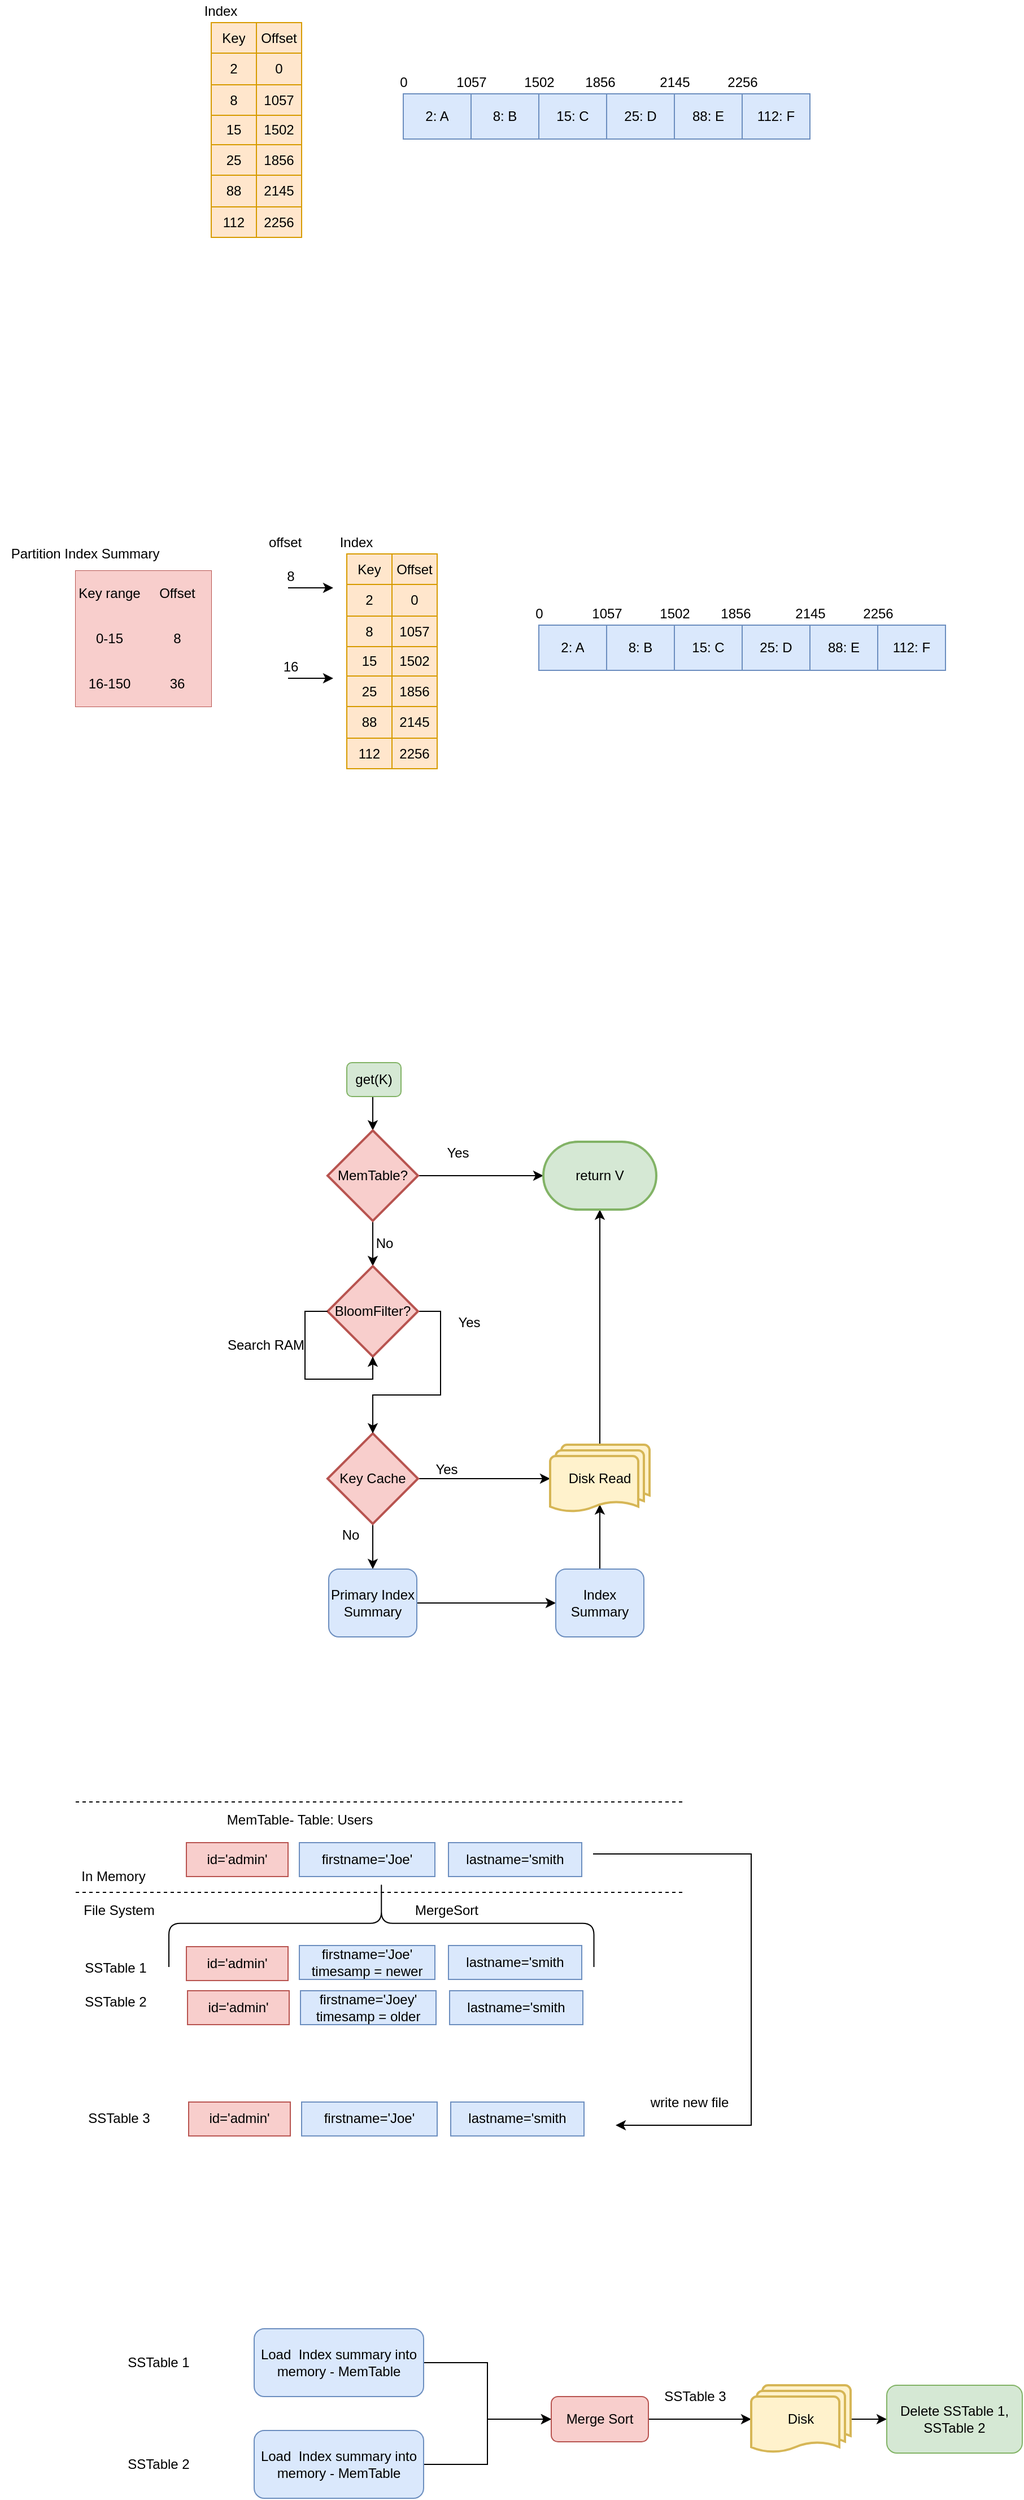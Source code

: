 <mxfile version="16.4.11" type="device"><diagram id="2xNg5t1v8GzosT2I8mJA" name="Page-1"><mxGraphModel dx="2182" dy="878" grid="1" gridSize="10" guides="1" tooltips="1" connect="1" arrows="1" fold="1" page="1" pageScale="1" pageWidth="827" pageHeight="1169" math="0" shadow="0"><root><mxCell id="0"/><mxCell id="1" parent="0"/><mxCell id="fK3H62uHcerB87NDtoqr-2" value="" style="shape=table;html=1;whiteSpace=wrap;startSize=0;container=1;collapsible=0;childLayout=tableLayout;fillColor=#ffe6cc;strokeColor=#d79b00;" vertex="1" parent="1"><mxGeometry x="42" y="40" width="80" height="190" as="geometry"/></mxCell><mxCell id="fK3H62uHcerB87NDtoqr-3" value="" style="shape=tableRow;horizontal=0;startSize=0;swimlaneHead=0;swimlaneBody=0;top=0;left=0;bottom=0;right=0;collapsible=0;dropTarget=0;fillColor=none;points=[[0,0.5],[1,0.5]];portConstraint=eastwest;" vertex="1" parent="fK3H62uHcerB87NDtoqr-2"><mxGeometry width="80" height="27" as="geometry"/></mxCell><mxCell id="fK3H62uHcerB87NDtoqr-4" value="Key" style="shape=partialRectangle;html=1;whiteSpace=wrap;connectable=0;fillColor=none;top=0;left=0;bottom=0;right=0;overflow=hidden;" vertex="1" parent="fK3H62uHcerB87NDtoqr-3"><mxGeometry width="40" height="27" as="geometry"><mxRectangle width="40" height="27" as="alternateBounds"/></mxGeometry></mxCell><mxCell id="fK3H62uHcerB87NDtoqr-5" value="Offset" style="shape=partialRectangle;html=1;whiteSpace=wrap;connectable=0;fillColor=none;top=0;left=0;bottom=0;right=0;overflow=hidden;" vertex="1" parent="fK3H62uHcerB87NDtoqr-3"><mxGeometry x="40" width="40" height="27" as="geometry"><mxRectangle width="40" height="27" as="alternateBounds"/></mxGeometry></mxCell><mxCell id="fK3H62uHcerB87NDtoqr-7" value="" style="shape=tableRow;horizontal=0;startSize=0;swimlaneHead=0;swimlaneBody=0;top=0;left=0;bottom=0;right=0;collapsible=0;dropTarget=0;fillColor=none;points=[[0,0.5],[1,0.5]];portConstraint=eastwest;" vertex="1" parent="fK3H62uHcerB87NDtoqr-2"><mxGeometry y="27" width="80" height="28" as="geometry"/></mxCell><mxCell id="fK3H62uHcerB87NDtoqr-8" value="2" style="shape=partialRectangle;html=1;whiteSpace=wrap;connectable=0;fillColor=none;top=0;left=0;bottom=0;right=0;overflow=hidden;" vertex="1" parent="fK3H62uHcerB87NDtoqr-7"><mxGeometry width="40" height="28" as="geometry"><mxRectangle width="40" height="28" as="alternateBounds"/></mxGeometry></mxCell><mxCell id="fK3H62uHcerB87NDtoqr-9" value="0" style="shape=partialRectangle;html=1;whiteSpace=wrap;connectable=0;fillColor=none;top=0;left=0;bottom=0;right=0;overflow=hidden;" vertex="1" parent="fK3H62uHcerB87NDtoqr-7"><mxGeometry x="40" width="40" height="28" as="geometry"><mxRectangle width="40" height="28" as="alternateBounds"/></mxGeometry></mxCell><mxCell id="fK3H62uHcerB87NDtoqr-11" value="" style="shape=tableRow;horizontal=0;startSize=0;swimlaneHead=0;swimlaneBody=0;top=0;left=0;bottom=0;right=0;collapsible=0;dropTarget=0;fillColor=none;points=[[0,0.5],[1,0.5]];portConstraint=eastwest;" vertex="1" parent="fK3H62uHcerB87NDtoqr-2"><mxGeometry y="55" width="80" height="27" as="geometry"/></mxCell><mxCell id="fK3H62uHcerB87NDtoqr-12" value="8" style="shape=partialRectangle;html=1;whiteSpace=wrap;connectable=0;fillColor=none;top=0;left=0;bottom=0;right=0;overflow=hidden;" vertex="1" parent="fK3H62uHcerB87NDtoqr-11"><mxGeometry width="40" height="27" as="geometry"><mxRectangle width="40" height="27" as="alternateBounds"/></mxGeometry></mxCell><mxCell id="fK3H62uHcerB87NDtoqr-13" value="1057" style="shape=partialRectangle;html=1;whiteSpace=wrap;connectable=0;fillColor=none;top=0;left=0;bottom=0;right=0;overflow=hidden;" vertex="1" parent="fK3H62uHcerB87NDtoqr-11"><mxGeometry x="40" width="40" height="27" as="geometry"><mxRectangle width="40" height="27" as="alternateBounds"/></mxGeometry></mxCell><mxCell id="fK3H62uHcerB87NDtoqr-15" style="shape=tableRow;horizontal=0;startSize=0;swimlaneHead=0;swimlaneBody=0;top=0;left=0;bottom=0;right=0;collapsible=0;dropTarget=0;fillColor=none;points=[[0,0.5],[1,0.5]];portConstraint=eastwest;" vertex="1" parent="fK3H62uHcerB87NDtoqr-2"><mxGeometry y="82" width="80" height="26" as="geometry"/></mxCell><mxCell id="fK3H62uHcerB87NDtoqr-16" value="15" style="shape=partialRectangle;html=1;whiteSpace=wrap;connectable=0;fillColor=none;top=0;left=0;bottom=0;right=0;overflow=hidden;" vertex="1" parent="fK3H62uHcerB87NDtoqr-15"><mxGeometry width="40" height="26" as="geometry"><mxRectangle width="40" height="26" as="alternateBounds"/></mxGeometry></mxCell><mxCell id="fK3H62uHcerB87NDtoqr-17" value="1502" style="shape=partialRectangle;html=1;whiteSpace=wrap;connectable=0;fillColor=none;top=0;left=0;bottom=0;right=0;overflow=hidden;" vertex="1" parent="fK3H62uHcerB87NDtoqr-15"><mxGeometry x="40" width="40" height="26" as="geometry"><mxRectangle width="40" height="26" as="alternateBounds"/></mxGeometry></mxCell><mxCell id="fK3H62uHcerB87NDtoqr-18" style="shape=tableRow;horizontal=0;startSize=0;swimlaneHead=0;swimlaneBody=0;top=0;left=0;bottom=0;right=0;collapsible=0;dropTarget=0;fillColor=none;points=[[0,0.5],[1,0.5]];portConstraint=eastwest;" vertex="1" parent="fK3H62uHcerB87NDtoqr-2"><mxGeometry y="108" width="80" height="27" as="geometry"/></mxCell><mxCell id="fK3H62uHcerB87NDtoqr-19" value="25" style="shape=partialRectangle;html=1;whiteSpace=wrap;connectable=0;fillColor=none;top=0;left=0;bottom=0;right=0;overflow=hidden;" vertex="1" parent="fK3H62uHcerB87NDtoqr-18"><mxGeometry width="40" height="27" as="geometry"><mxRectangle width="40" height="27" as="alternateBounds"/></mxGeometry></mxCell><mxCell id="fK3H62uHcerB87NDtoqr-20" value="1856" style="shape=partialRectangle;html=1;whiteSpace=wrap;connectable=0;fillColor=none;top=0;left=0;bottom=0;right=0;overflow=hidden;" vertex="1" parent="fK3H62uHcerB87NDtoqr-18"><mxGeometry x="40" width="40" height="27" as="geometry"><mxRectangle width="40" height="27" as="alternateBounds"/></mxGeometry></mxCell><mxCell id="fK3H62uHcerB87NDtoqr-21" style="shape=tableRow;horizontal=0;startSize=0;swimlaneHead=0;swimlaneBody=0;top=0;left=0;bottom=0;right=0;collapsible=0;dropTarget=0;fillColor=none;points=[[0,0.5],[1,0.5]];portConstraint=eastwest;" vertex="1" parent="fK3H62uHcerB87NDtoqr-2"><mxGeometry y="135" width="80" height="28" as="geometry"/></mxCell><mxCell id="fK3H62uHcerB87NDtoqr-22" value="88" style="shape=partialRectangle;html=1;whiteSpace=wrap;connectable=0;fillColor=none;top=0;left=0;bottom=0;right=0;overflow=hidden;" vertex="1" parent="fK3H62uHcerB87NDtoqr-21"><mxGeometry width="40" height="28" as="geometry"><mxRectangle width="40" height="28" as="alternateBounds"/></mxGeometry></mxCell><mxCell id="fK3H62uHcerB87NDtoqr-23" value="2145" style="shape=partialRectangle;html=1;whiteSpace=wrap;connectable=0;fillColor=none;top=0;left=0;bottom=0;right=0;overflow=hidden;" vertex="1" parent="fK3H62uHcerB87NDtoqr-21"><mxGeometry x="40" width="40" height="28" as="geometry"><mxRectangle width="40" height="28" as="alternateBounds"/></mxGeometry></mxCell><mxCell id="fK3H62uHcerB87NDtoqr-24" style="shape=tableRow;horizontal=0;startSize=0;swimlaneHead=0;swimlaneBody=0;top=0;left=0;bottom=0;right=0;collapsible=0;dropTarget=0;fillColor=none;points=[[0,0.5],[1,0.5]];portConstraint=eastwest;" vertex="1" parent="fK3H62uHcerB87NDtoqr-2"><mxGeometry y="163" width="80" height="27" as="geometry"/></mxCell><mxCell id="fK3H62uHcerB87NDtoqr-25" value="112" style="shape=partialRectangle;html=1;whiteSpace=wrap;connectable=0;fillColor=none;top=0;left=0;bottom=0;right=0;overflow=hidden;" vertex="1" parent="fK3H62uHcerB87NDtoqr-24"><mxGeometry width="40" height="27" as="geometry"><mxRectangle width="40" height="27" as="alternateBounds"/></mxGeometry></mxCell><mxCell id="fK3H62uHcerB87NDtoqr-26" value="2256" style="shape=partialRectangle;html=1;whiteSpace=wrap;connectable=0;fillColor=none;top=0;left=0;bottom=0;right=0;overflow=hidden;" vertex="1" parent="fK3H62uHcerB87NDtoqr-24"><mxGeometry x="40" width="40" height="27" as="geometry"><mxRectangle width="40" height="27" as="alternateBounds"/></mxGeometry></mxCell><mxCell id="fK3H62uHcerB87NDtoqr-27" value="" style="shape=table;html=1;whiteSpace=wrap;startSize=0;container=1;collapsible=0;childLayout=tableLayout;fillColor=#dae8fc;strokeColor=#6c8ebf;" vertex="1" parent="1"><mxGeometry x="212" y="103" width="360" height="40" as="geometry"/></mxCell><mxCell id="fK3H62uHcerB87NDtoqr-56" style="shape=tableRow;horizontal=0;startSize=0;swimlaneHead=0;swimlaneBody=0;top=0;left=0;bottom=0;right=0;collapsible=0;dropTarget=0;fillColor=none;points=[[0,0.5],[1,0.5]];portConstraint=eastwest;" vertex="1" parent="fK3H62uHcerB87NDtoqr-27"><mxGeometry width="360" height="40" as="geometry"/></mxCell><mxCell id="fK3H62uHcerB87NDtoqr-57" value="2: A" style="shape=partialRectangle;html=1;whiteSpace=wrap;connectable=0;fillColor=none;top=0;left=0;bottom=0;right=0;overflow=hidden;" vertex="1" parent="fK3H62uHcerB87NDtoqr-56"><mxGeometry width="60" height="40" as="geometry"><mxRectangle width="60" height="40" as="alternateBounds"/></mxGeometry></mxCell><mxCell id="fK3H62uHcerB87NDtoqr-58" value="8: B" style="shape=partialRectangle;html=1;whiteSpace=wrap;connectable=0;fillColor=none;top=0;left=0;bottom=0;right=0;overflow=hidden;" vertex="1" parent="fK3H62uHcerB87NDtoqr-56"><mxGeometry x="60" width="60" height="40" as="geometry"><mxRectangle width="60" height="40" as="alternateBounds"/></mxGeometry></mxCell><mxCell id="fK3H62uHcerB87NDtoqr-59" value="15: C" style="shape=partialRectangle;html=1;whiteSpace=wrap;connectable=0;fillColor=none;top=0;left=0;bottom=0;right=0;overflow=hidden;pointerEvents=1;" vertex="1" parent="fK3H62uHcerB87NDtoqr-56"><mxGeometry x="120" width="60" height="40" as="geometry"><mxRectangle width="60" height="40" as="alternateBounds"/></mxGeometry></mxCell><mxCell id="fK3H62uHcerB87NDtoqr-60" value="25: D" style="shape=partialRectangle;html=1;whiteSpace=wrap;connectable=0;fillColor=none;top=0;left=0;bottom=0;right=0;overflow=hidden;pointerEvents=1;" vertex="1" parent="fK3H62uHcerB87NDtoqr-56"><mxGeometry x="180" width="60" height="40" as="geometry"><mxRectangle width="60" height="40" as="alternateBounds"/></mxGeometry></mxCell><mxCell id="fK3H62uHcerB87NDtoqr-61" value="88: E" style="shape=partialRectangle;html=1;whiteSpace=wrap;connectable=0;fillColor=none;top=0;left=0;bottom=0;right=0;overflow=hidden;pointerEvents=1;" vertex="1" parent="fK3H62uHcerB87NDtoqr-56"><mxGeometry x="240" width="60" height="40" as="geometry"><mxRectangle width="60" height="40" as="alternateBounds"/></mxGeometry></mxCell><mxCell id="fK3H62uHcerB87NDtoqr-62" value="112: F" style="shape=partialRectangle;html=1;whiteSpace=wrap;connectable=0;fillColor=none;top=0;left=0;bottom=0;right=0;overflow=hidden;pointerEvents=1;" vertex="1" parent="fK3H62uHcerB87NDtoqr-56"><mxGeometry x="300" width="60" height="40" as="geometry"><mxRectangle width="60" height="40" as="alternateBounds"/></mxGeometry></mxCell><mxCell id="fK3H62uHcerB87NDtoqr-66" value="0" style="text;html=1;align=center;verticalAlign=middle;resizable=0;points=[];autosize=1;strokeColor=none;fillColor=none;" vertex="1" parent="1"><mxGeometry x="202" y="83" width="20" height="20" as="geometry"/></mxCell><mxCell id="fK3H62uHcerB87NDtoqr-67" value="1057" style="text;html=1;align=center;verticalAlign=middle;resizable=0;points=[];autosize=1;strokeColor=none;fillColor=none;" vertex="1" parent="1"><mxGeometry x="252" y="83" width="40" height="20" as="geometry"/></mxCell><mxCell id="fK3H62uHcerB87NDtoqr-68" value="1502" style="text;html=1;align=center;verticalAlign=middle;resizable=0;points=[];autosize=1;strokeColor=none;fillColor=none;" vertex="1" parent="1"><mxGeometry x="312" y="83" width="40" height="20" as="geometry"/></mxCell><mxCell id="fK3H62uHcerB87NDtoqr-69" value="1856" style="text;html=1;align=center;verticalAlign=middle;resizable=0;points=[];autosize=1;strokeColor=none;fillColor=none;" vertex="1" parent="1"><mxGeometry x="366" y="83" width="40" height="20" as="geometry"/></mxCell><mxCell id="fK3H62uHcerB87NDtoqr-70" value="2145" style="text;html=1;align=center;verticalAlign=middle;resizable=0;points=[];autosize=1;strokeColor=none;fillColor=none;" vertex="1" parent="1"><mxGeometry x="432" y="83" width="40" height="20" as="geometry"/></mxCell><mxCell id="fK3H62uHcerB87NDtoqr-71" value="2256" style="text;html=1;align=center;verticalAlign=middle;resizable=0;points=[];autosize=1;strokeColor=none;fillColor=none;" vertex="1" parent="1"><mxGeometry x="492" y="83" width="40" height="20" as="geometry"/></mxCell><mxCell id="fK3H62uHcerB87NDtoqr-72" value="Index" style="text;html=1;align=center;verticalAlign=middle;resizable=0;points=[];autosize=1;strokeColor=none;fillColor=none;" vertex="1" parent="1"><mxGeometry x="30" y="20" width="40" height="20" as="geometry"/></mxCell><mxCell id="fK3H62uHcerB87NDtoqr-73" value="" style="shape=table;html=1;whiteSpace=wrap;startSize=0;container=1;collapsible=0;childLayout=tableLayout;fillColor=#ffe6cc;strokeColor=#d79b00;" vertex="1" parent="1"><mxGeometry x="162" y="510" width="80" height="190" as="geometry"/></mxCell><mxCell id="fK3H62uHcerB87NDtoqr-74" value="" style="shape=tableRow;horizontal=0;startSize=0;swimlaneHead=0;swimlaneBody=0;top=0;left=0;bottom=0;right=0;collapsible=0;dropTarget=0;fillColor=none;points=[[0,0.5],[1,0.5]];portConstraint=eastwest;" vertex="1" parent="fK3H62uHcerB87NDtoqr-73"><mxGeometry width="80" height="27" as="geometry"/></mxCell><mxCell id="fK3H62uHcerB87NDtoqr-75" value="Key" style="shape=partialRectangle;html=1;whiteSpace=wrap;connectable=0;fillColor=none;top=0;left=0;bottom=0;right=0;overflow=hidden;" vertex="1" parent="fK3H62uHcerB87NDtoqr-74"><mxGeometry width="40" height="27" as="geometry"><mxRectangle width="40" height="27" as="alternateBounds"/></mxGeometry></mxCell><mxCell id="fK3H62uHcerB87NDtoqr-76" value="Offset" style="shape=partialRectangle;html=1;whiteSpace=wrap;connectable=0;fillColor=none;top=0;left=0;bottom=0;right=0;overflow=hidden;" vertex="1" parent="fK3H62uHcerB87NDtoqr-74"><mxGeometry x="40" width="40" height="27" as="geometry"><mxRectangle width="40" height="27" as="alternateBounds"/></mxGeometry></mxCell><mxCell id="fK3H62uHcerB87NDtoqr-77" value="" style="shape=tableRow;horizontal=0;startSize=0;swimlaneHead=0;swimlaneBody=0;top=0;left=0;bottom=0;right=0;collapsible=0;dropTarget=0;fillColor=none;points=[[0,0.5],[1,0.5]];portConstraint=eastwest;" vertex="1" parent="fK3H62uHcerB87NDtoqr-73"><mxGeometry y="27" width="80" height="28" as="geometry"/></mxCell><mxCell id="fK3H62uHcerB87NDtoqr-78" value="2" style="shape=partialRectangle;html=1;whiteSpace=wrap;connectable=0;fillColor=none;top=0;left=0;bottom=0;right=0;overflow=hidden;" vertex="1" parent="fK3H62uHcerB87NDtoqr-77"><mxGeometry width="40" height="28" as="geometry"><mxRectangle width="40" height="28" as="alternateBounds"/></mxGeometry></mxCell><mxCell id="fK3H62uHcerB87NDtoqr-79" value="0" style="shape=partialRectangle;html=1;whiteSpace=wrap;connectable=0;fillColor=none;top=0;left=0;bottom=0;right=0;overflow=hidden;" vertex="1" parent="fK3H62uHcerB87NDtoqr-77"><mxGeometry x="40" width="40" height="28" as="geometry"><mxRectangle width="40" height="28" as="alternateBounds"/></mxGeometry></mxCell><mxCell id="fK3H62uHcerB87NDtoqr-80" value="" style="shape=tableRow;horizontal=0;startSize=0;swimlaneHead=0;swimlaneBody=0;top=0;left=0;bottom=0;right=0;collapsible=0;dropTarget=0;fillColor=none;points=[[0,0.5],[1,0.5]];portConstraint=eastwest;" vertex="1" parent="fK3H62uHcerB87NDtoqr-73"><mxGeometry y="55" width="80" height="27" as="geometry"/></mxCell><mxCell id="fK3H62uHcerB87NDtoqr-81" value="8" style="shape=partialRectangle;html=1;whiteSpace=wrap;connectable=0;fillColor=none;top=0;left=0;bottom=0;right=0;overflow=hidden;" vertex="1" parent="fK3H62uHcerB87NDtoqr-80"><mxGeometry width="40" height="27" as="geometry"><mxRectangle width="40" height="27" as="alternateBounds"/></mxGeometry></mxCell><mxCell id="fK3H62uHcerB87NDtoqr-82" value="1057" style="shape=partialRectangle;html=1;whiteSpace=wrap;connectable=0;fillColor=none;top=0;left=0;bottom=0;right=0;overflow=hidden;" vertex="1" parent="fK3H62uHcerB87NDtoqr-80"><mxGeometry x="40" width="40" height="27" as="geometry"><mxRectangle width="40" height="27" as="alternateBounds"/></mxGeometry></mxCell><mxCell id="fK3H62uHcerB87NDtoqr-83" style="shape=tableRow;horizontal=0;startSize=0;swimlaneHead=0;swimlaneBody=0;top=0;left=0;bottom=0;right=0;collapsible=0;dropTarget=0;fillColor=none;points=[[0,0.5],[1,0.5]];portConstraint=eastwest;" vertex="1" parent="fK3H62uHcerB87NDtoqr-73"><mxGeometry y="82" width="80" height="26" as="geometry"/></mxCell><mxCell id="fK3H62uHcerB87NDtoqr-84" value="15" style="shape=partialRectangle;html=1;whiteSpace=wrap;connectable=0;fillColor=none;top=0;left=0;bottom=0;right=0;overflow=hidden;" vertex="1" parent="fK3H62uHcerB87NDtoqr-83"><mxGeometry width="40" height="26" as="geometry"><mxRectangle width="40" height="26" as="alternateBounds"/></mxGeometry></mxCell><mxCell id="fK3H62uHcerB87NDtoqr-85" value="1502" style="shape=partialRectangle;html=1;whiteSpace=wrap;connectable=0;fillColor=none;top=0;left=0;bottom=0;right=0;overflow=hidden;" vertex="1" parent="fK3H62uHcerB87NDtoqr-83"><mxGeometry x="40" width="40" height="26" as="geometry"><mxRectangle width="40" height="26" as="alternateBounds"/></mxGeometry></mxCell><mxCell id="fK3H62uHcerB87NDtoqr-86" style="shape=tableRow;horizontal=0;startSize=0;swimlaneHead=0;swimlaneBody=0;top=0;left=0;bottom=0;right=0;collapsible=0;dropTarget=0;fillColor=none;points=[[0,0.5],[1,0.5]];portConstraint=eastwest;" vertex="1" parent="fK3H62uHcerB87NDtoqr-73"><mxGeometry y="108" width="80" height="27" as="geometry"/></mxCell><mxCell id="fK3H62uHcerB87NDtoqr-87" value="25" style="shape=partialRectangle;html=1;whiteSpace=wrap;connectable=0;fillColor=none;top=0;left=0;bottom=0;right=0;overflow=hidden;" vertex="1" parent="fK3H62uHcerB87NDtoqr-86"><mxGeometry width="40" height="27" as="geometry"><mxRectangle width="40" height="27" as="alternateBounds"/></mxGeometry></mxCell><mxCell id="fK3H62uHcerB87NDtoqr-88" value="1856" style="shape=partialRectangle;html=1;whiteSpace=wrap;connectable=0;fillColor=none;top=0;left=0;bottom=0;right=0;overflow=hidden;" vertex="1" parent="fK3H62uHcerB87NDtoqr-86"><mxGeometry x="40" width="40" height="27" as="geometry"><mxRectangle width="40" height="27" as="alternateBounds"/></mxGeometry></mxCell><mxCell id="fK3H62uHcerB87NDtoqr-89" style="shape=tableRow;horizontal=0;startSize=0;swimlaneHead=0;swimlaneBody=0;top=0;left=0;bottom=0;right=0;collapsible=0;dropTarget=0;fillColor=none;points=[[0,0.5],[1,0.5]];portConstraint=eastwest;" vertex="1" parent="fK3H62uHcerB87NDtoqr-73"><mxGeometry y="135" width="80" height="28" as="geometry"/></mxCell><mxCell id="fK3H62uHcerB87NDtoqr-90" value="88" style="shape=partialRectangle;html=1;whiteSpace=wrap;connectable=0;fillColor=none;top=0;left=0;bottom=0;right=0;overflow=hidden;" vertex="1" parent="fK3H62uHcerB87NDtoqr-89"><mxGeometry width="40" height="28" as="geometry"><mxRectangle width="40" height="28" as="alternateBounds"/></mxGeometry></mxCell><mxCell id="fK3H62uHcerB87NDtoqr-91" value="2145" style="shape=partialRectangle;html=1;whiteSpace=wrap;connectable=0;fillColor=none;top=0;left=0;bottom=0;right=0;overflow=hidden;" vertex="1" parent="fK3H62uHcerB87NDtoqr-89"><mxGeometry x="40" width="40" height="28" as="geometry"><mxRectangle width="40" height="28" as="alternateBounds"/></mxGeometry></mxCell><mxCell id="fK3H62uHcerB87NDtoqr-92" style="shape=tableRow;horizontal=0;startSize=0;swimlaneHead=0;swimlaneBody=0;top=0;left=0;bottom=0;right=0;collapsible=0;dropTarget=0;fillColor=none;points=[[0,0.5],[1,0.5]];portConstraint=eastwest;" vertex="1" parent="fK3H62uHcerB87NDtoqr-73"><mxGeometry y="163" width="80" height="27" as="geometry"/></mxCell><mxCell id="fK3H62uHcerB87NDtoqr-93" value="112" style="shape=partialRectangle;html=1;whiteSpace=wrap;connectable=0;fillColor=none;top=0;left=0;bottom=0;right=0;overflow=hidden;" vertex="1" parent="fK3H62uHcerB87NDtoqr-92"><mxGeometry width="40" height="27" as="geometry"><mxRectangle width="40" height="27" as="alternateBounds"/></mxGeometry></mxCell><mxCell id="fK3H62uHcerB87NDtoqr-94" value="2256" style="shape=partialRectangle;html=1;whiteSpace=wrap;connectable=0;fillColor=none;top=0;left=0;bottom=0;right=0;overflow=hidden;" vertex="1" parent="fK3H62uHcerB87NDtoqr-92"><mxGeometry x="40" width="40" height="27" as="geometry"><mxRectangle width="40" height="27" as="alternateBounds"/></mxGeometry></mxCell><mxCell id="fK3H62uHcerB87NDtoqr-95" value="" style="shape=table;html=1;whiteSpace=wrap;startSize=0;container=1;collapsible=0;childLayout=tableLayout;fillColor=#dae8fc;strokeColor=#6c8ebf;" vertex="1" parent="1"><mxGeometry x="332" y="573" width="360" height="40" as="geometry"/></mxCell><mxCell id="fK3H62uHcerB87NDtoqr-96" style="shape=tableRow;horizontal=0;startSize=0;swimlaneHead=0;swimlaneBody=0;top=0;left=0;bottom=0;right=0;collapsible=0;dropTarget=0;fillColor=none;points=[[0,0.5],[1,0.5]];portConstraint=eastwest;" vertex="1" parent="fK3H62uHcerB87NDtoqr-95"><mxGeometry width="360" height="40" as="geometry"/></mxCell><mxCell id="fK3H62uHcerB87NDtoqr-97" value="2: A" style="shape=partialRectangle;html=1;whiteSpace=wrap;connectable=0;fillColor=none;top=0;left=0;bottom=0;right=0;overflow=hidden;" vertex="1" parent="fK3H62uHcerB87NDtoqr-96"><mxGeometry width="60" height="40" as="geometry"><mxRectangle width="60" height="40" as="alternateBounds"/></mxGeometry></mxCell><mxCell id="fK3H62uHcerB87NDtoqr-98" value="8: B" style="shape=partialRectangle;html=1;whiteSpace=wrap;connectable=0;fillColor=none;top=0;left=0;bottom=0;right=0;overflow=hidden;" vertex="1" parent="fK3H62uHcerB87NDtoqr-96"><mxGeometry x="60" width="60" height="40" as="geometry"><mxRectangle width="60" height="40" as="alternateBounds"/></mxGeometry></mxCell><mxCell id="fK3H62uHcerB87NDtoqr-99" value="15: C" style="shape=partialRectangle;html=1;whiteSpace=wrap;connectable=0;fillColor=none;top=0;left=0;bottom=0;right=0;overflow=hidden;pointerEvents=1;" vertex="1" parent="fK3H62uHcerB87NDtoqr-96"><mxGeometry x="120" width="60" height="40" as="geometry"><mxRectangle width="60" height="40" as="alternateBounds"/></mxGeometry></mxCell><mxCell id="fK3H62uHcerB87NDtoqr-100" value="25: D" style="shape=partialRectangle;html=1;whiteSpace=wrap;connectable=0;fillColor=none;top=0;left=0;bottom=0;right=0;overflow=hidden;pointerEvents=1;" vertex="1" parent="fK3H62uHcerB87NDtoqr-96"><mxGeometry x="180" width="60" height="40" as="geometry"><mxRectangle width="60" height="40" as="alternateBounds"/></mxGeometry></mxCell><mxCell id="fK3H62uHcerB87NDtoqr-101" value="88: E" style="shape=partialRectangle;html=1;whiteSpace=wrap;connectable=0;fillColor=none;top=0;left=0;bottom=0;right=0;overflow=hidden;pointerEvents=1;" vertex="1" parent="fK3H62uHcerB87NDtoqr-96"><mxGeometry x="240" width="60" height="40" as="geometry"><mxRectangle width="60" height="40" as="alternateBounds"/></mxGeometry></mxCell><mxCell id="fK3H62uHcerB87NDtoqr-102" value="112: F" style="shape=partialRectangle;html=1;whiteSpace=wrap;connectable=0;fillColor=none;top=0;left=0;bottom=0;right=0;overflow=hidden;pointerEvents=1;" vertex="1" parent="fK3H62uHcerB87NDtoqr-96"><mxGeometry x="300" width="60" height="40" as="geometry"><mxRectangle width="60" height="40" as="alternateBounds"/></mxGeometry></mxCell><mxCell id="fK3H62uHcerB87NDtoqr-103" value="0" style="text;html=1;align=center;verticalAlign=middle;resizable=0;points=[];autosize=1;strokeColor=none;fillColor=none;" vertex="1" parent="1"><mxGeometry x="322" y="553" width="20" height="20" as="geometry"/></mxCell><mxCell id="fK3H62uHcerB87NDtoqr-104" value="1057" style="text;html=1;align=center;verticalAlign=middle;resizable=0;points=[];autosize=1;strokeColor=none;fillColor=none;" vertex="1" parent="1"><mxGeometry x="372" y="553" width="40" height="20" as="geometry"/></mxCell><mxCell id="fK3H62uHcerB87NDtoqr-105" value="1502" style="text;html=1;align=center;verticalAlign=middle;resizable=0;points=[];autosize=1;strokeColor=none;fillColor=none;" vertex="1" parent="1"><mxGeometry x="432" y="553" width="40" height="20" as="geometry"/></mxCell><mxCell id="fK3H62uHcerB87NDtoqr-106" value="1856" style="text;html=1;align=center;verticalAlign=middle;resizable=0;points=[];autosize=1;strokeColor=none;fillColor=none;" vertex="1" parent="1"><mxGeometry x="486" y="553" width="40" height="20" as="geometry"/></mxCell><mxCell id="fK3H62uHcerB87NDtoqr-107" value="2145" style="text;html=1;align=center;verticalAlign=middle;resizable=0;points=[];autosize=1;strokeColor=none;fillColor=none;" vertex="1" parent="1"><mxGeometry x="552" y="553" width="40" height="20" as="geometry"/></mxCell><mxCell id="fK3H62uHcerB87NDtoqr-108" value="2256" style="text;html=1;align=center;verticalAlign=middle;resizable=0;points=[];autosize=1;strokeColor=none;fillColor=none;" vertex="1" parent="1"><mxGeometry x="612" y="553" width="40" height="20" as="geometry"/></mxCell><mxCell id="fK3H62uHcerB87NDtoqr-109" value="Index" style="text;html=1;align=center;verticalAlign=middle;resizable=0;points=[];autosize=1;strokeColor=none;fillColor=none;" vertex="1" parent="1"><mxGeometry x="150" y="490" width="40" height="20" as="geometry"/></mxCell><mxCell id="fK3H62uHcerB87NDtoqr-110" value="" style="shape=table;html=1;whiteSpace=wrap;startSize=0;container=1;collapsible=0;childLayout=tableLayout;fillColor=#f8cecc;strokeColor=#b85450;" vertex="1" parent="1"><mxGeometry x="-78" y="525" width="120" height="120" as="geometry"/></mxCell><mxCell id="fK3H62uHcerB87NDtoqr-111" value="" style="shape=tableRow;horizontal=0;startSize=0;swimlaneHead=0;swimlaneBody=0;top=0;left=0;bottom=0;right=0;collapsible=0;dropTarget=0;fillColor=#f8cecc;points=[[0,0.5],[1,0.5]];portConstraint=eastwest;strokeColor=#b85450;" vertex="1" parent="fK3H62uHcerB87NDtoqr-110"><mxGeometry width="120" height="40" as="geometry"/></mxCell><mxCell id="fK3H62uHcerB87NDtoqr-112" value="Key range" style="shape=partialRectangle;html=1;whiteSpace=wrap;connectable=0;fillColor=#f8cecc;top=0;left=0;bottom=0;right=0;overflow=hidden;strokeColor=#b85450;" vertex="1" parent="fK3H62uHcerB87NDtoqr-111"><mxGeometry width="60" height="40" as="geometry"><mxRectangle width="60" height="40" as="alternateBounds"/></mxGeometry></mxCell><mxCell id="fK3H62uHcerB87NDtoqr-114" value="Offset" style="shape=partialRectangle;html=1;whiteSpace=wrap;connectable=0;fillColor=#f8cecc;top=0;left=0;bottom=0;right=0;overflow=hidden;strokeColor=#b85450;" vertex="1" parent="fK3H62uHcerB87NDtoqr-111"><mxGeometry x="60" width="60" height="40" as="geometry"><mxRectangle width="60" height="40" as="alternateBounds"/></mxGeometry></mxCell><mxCell id="fK3H62uHcerB87NDtoqr-115" value="" style="shape=tableRow;horizontal=0;startSize=0;swimlaneHead=0;swimlaneBody=0;top=0;left=0;bottom=0;right=0;collapsible=0;dropTarget=0;fillColor=#f8cecc;points=[[0,0.5],[1,0.5]];portConstraint=eastwest;strokeColor=#b85450;" vertex="1" parent="fK3H62uHcerB87NDtoqr-110"><mxGeometry y="40" width="120" height="40" as="geometry"/></mxCell><mxCell id="fK3H62uHcerB87NDtoqr-116" value="0-15" style="shape=partialRectangle;html=1;whiteSpace=wrap;connectable=0;fillColor=#f8cecc;top=0;left=0;bottom=0;right=0;overflow=hidden;strokeColor=#b85450;" vertex="1" parent="fK3H62uHcerB87NDtoqr-115"><mxGeometry width="60" height="40" as="geometry"><mxRectangle width="60" height="40" as="alternateBounds"/></mxGeometry></mxCell><mxCell id="fK3H62uHcerB87NDtoqr-118" value="8" style="shape=partialRectangle;html=1;whiteSpace=wrap;connectable=0;fillColor=#f8cecc;top=0;left=0;bottom=0;right=0;overflow=hidden;strokeColor=#b85450;" vertex="1" parent="fK3H62uHcerB87NDtoqr-115"><mxGeometry x="60" width="60" height="40" as="geometry"><mxRectangle width="60" height="40" as="alternateBounds"/></mxGeometry></mxCell><mxCell id="fK3H62uHcerB87NDtoqr-119" value="" style="shape=tableRow;horizontal=0;startSize=0;swimlaneHead=0;swimlaneBody=0;top=0;left=0;bottom=0;right=0;collapsible=0;dropTarget=0;fillColor=#f8cecc;points=[[0,0.5],[1,0.5]];portConstraint=eastwest;strokeColor=#b85450;" vertex="1" parent="fK3H62uHcerB87NDtoqr-110"><mxGeometry y="80" width="120" height="40" as="geometry"/></mxCell><mxCell id="fK3H62uHcerB87NDtoqr-120" value="16-150" style="shape=partialRectangle;html=1;whiteSpace=wrap;connectable=0;fillColor=#f8cecc;top=0;left=0;bottom=0;right=0;overflow=hidden;strokeColor=#b85450;" vertex="1" parent="fK3H62uHcerB87NDtoqr-119"><mxGeometry width="60" height="40" as="geometry"><mxRectangle width="60" height="40" as="alternateBounds"/></mxGeometry></mxCell><mxCell id="fK3H62uHcerB87NDtoqr-122" value="36" style="shape=partialRectangle;html=1;whiteSpace=wrap;connectable=0;fillColor=#f8cecc;top=0;left=0;bottom=0;right=0;overflow=hidden;pointerEvents=1;strokeColor=#b85450;" vertex="1" parent="fK3H62uHcerB87NDtoqr-119"><mxGeometry x="60" width="60" height="40" as="geometry"><mxRectangle width="60" height="40" as="alternateBounds"/></mxGeometry></mxCell><mxCell id="fK3H62uHcerB87NDtoqr-123" value="" style="endArrow=classic;html=1;rounded=0;" edge="1" parent="1"><mxGeometry width="50" height="50" relative="1" as="geometry"><mxPoint x="110" y="540" as="sourcePoint"/><mxPoint x="150" y="540" as="targetPoint"/></mxGeometry></mxCell><mxCell id="fK3H62uHcerB87NDtoqr-124" value="" style="endArrow=classic;html=1;rounded=0;" edge="1" parent="1"><mxGeometry width="50" height="50" relative="1" as="geometry"><mxPoint x="110" y="620" as="sourcePoint"/><mxPoint x="150" y="620" as="targetPoint"/></mxGeometry></mxCell><mxCell id="fK3H62uHcerB87NDtoqr-125" value="8" style="text;html=1;align=center;verticalAlign=middle;resizable=0;points=[];autosize=1;strokeColor=none;fillColor=none;" vertex="1" parent="1"><mxGeometry x="102" y="520" width="20" height="20" as="geometry"/></mxCell><mxCell id="fK3H62uHcerB87NDtoqr-126" value="16" style="text;html=1;align=center;verticalAlign=middle;resizable=0;points=[];autosize=1;strokeColor=none;fillColor=none;" vertex="1" parent="1"><mxGeometry x="97" y="600" width="30" height="20" as="geometry"/></mxCell><mxCell id="fK3H62uHcerB87NDtoqr-127" value="offset" style="text;html=1;align=center;verticalAlign=middle;resizable=0;points=[];autosize=1;strokeColor=none;fillColor=none;" vertex="1" parent="1"><mxGeometry x="87" y="490" width="40" height="20" as="geometry"/></mxCell><mxCell id="fK3H62uHcerB87NDtoqr-128" value="Partition Index Summary" style="text;html=1;align=center;verticalAlign=middle;resizable=0;points=[];autosize=1;strokeColor=none;fillColor=none;" vertex="1" parent="1"><mxGeometry x="-145" y="500" width="150" height="20" as="geometry"/></mxCell><mxCell id="fK3H62uHcerB87NDtoqr-162" style="edgeStyle=orthogonalEdgeStyle;rounded=0;orthogonalLoop=1;jettySize=auto;html=1;exitX=0.5;exitY=1;exitDx=0;exitDy=0;entryX=0.5;entryY=0;entryDx=0;entryDy=0;entryPerimeter=0;" edge="1" parent="1" source="fK3H62uHcerB87NDtoqr-130" target="fK3H62uHcerB87NDtoqr-132"><mxGeometry relative="1" as="geometry"/></mxCell><mxCell id="fK3H62uHcerB87NDtoqr-130" value="get(K)" style="rounded=1;whiteSpace=wrap;html=1;fillColor=#d5e8d4;strokeColor=#82b366;" vertex="1" parent="1"><mxGeometry x="162" y="960" width="48" height="30" as="geometry"/></mxCell><mxCell id="fK3H62uHcerB87NDtoqr-163" style="edgeStyle=orthogonalEdgeStyle;rounded=0;orthogonalLoop=1;jettySize=auto;html=1;exitX=0.5;exitY=1;exitDx=0;exitDy=0;exitPerimeter=0;entryX=0.5;entryY=0;entryDx=0;entryDy=0;entryPerimeter=0;" edge="1" parent="1" source="fK3H62uHcerB87NDtoqr-132" target="fK3H62uHcerB87NDtoqr-161"><mxGeometry relative="1" as="geometry"/></mxCell><mxCell id="fK3H62uHcerB87NDtoqr-164" style="edgeStyle=orthogonalEdgeStyle;rounded=0;orthogonalLoop=1;jettySize=auto;html=1;exitX=1;exitY=0.5;exitDx=0;exitDy=0;exitPerimeter=0;entryX=0;entryY=0.5;entryDx=0;entryDy=0;entryPerimeter=0;" edge="1" parent="1" source="fK3H62uHcerB87NDtoqr-132" target="fK3H62uHcerB87NDtoqr-148"><mxGeometry relative="1" as="geometry"/></mxCell><mxCell id="fK3H62uHcerB87NDtoqr-132" value="MemTable?" style="strokeWidth=2;html=1;shape=mxgraph.flowchart.decision;whiteSpace=wrap;fillColor=#f8cecc;strokeColor=#b85450;" vertex="1" parent="1"><mxGeometry x="145" y="1020" width="80" height="80" as="geometry"/></mxCell><mxCell id="fK3H62uHcerB87NDtoqr-166" style="edgeStyle=orthogonalEdgeStyle;rounded=0;orthogonalLoop=1;jettySize=auto;html=1;exitX=1;exitY=0.5;exitDx=0;exitDy=0;exitPerimeter=0;entryX=0;entryY=0.5;entryDx=0;entryDy=0;entryPerimeter=0;" edge="1" parent="1" source="fK3H62uHcerB87NDtoqr-134" target="fK3H62uHcerB87NDtoqr-140"><mxGeometry relative="1" as="geometry"/></mxCell><mxCell id="fK3H62uHcerB87NDtoqr-167" style="edgeStyle=orthogonalEdgeStyle;rounded=0;orthogonalLoop=1;jettySize=auto;html=1;exitX=0.5;exitY=1;exitDx=0;exitDy=0;exitPerimeter=0;entryX=0.5;entryY=0;entryDx=0;entryDy=0;" edge="1" parent="1" source="fK3H62uHcerB87NDtoqr-134" target="fK3H62uHcerB87NDtoqr-138"><mxGeometry relative="1" as="geometry"/></mxCell><mxCell id="fK3H62uHcerB87NDtoqr-134" value="Key Cache" style="strokeWidth=2;html=1;shape=mxgraph.flowchart.decision;whiteSpace=wrap;fillColor=#f8cecc;strokeColor=#b85450;" vertex="1" parent="1"><mxGeometry x="145" y="1288" width="80" height="80" as="geometry"/></mxCell><mxCell id="fK3H62uHcerB87NDtoqr-168" style="edgeStyle=orthogonalEdgeStyle;rounded=0;orthogonalLoop=1;jettySize=auto;html=1;exitX=1;exitY=0.5;exitDx=0;exitDy=0;" edge="1" parent="1" source="fK3H62uHcerB87NDtoqr-138" target="fK3H62uHcerB87NDtoqr-139"><mxGeometry relative="1" as="geometry"/></mxCell><mxCell id="fK3H62uHcerB87NDtoqr-138" value="Primary Index Summary" style="rounded=1;whiteSpace=wrap;html=1;fillColor=#dae8fc;strokeColor=#6c8ebf;" vertex="1" parent="1"><mxGeometry x="146" y="1408" width="78" height="60" as="geometry"/></mxCell><mxCell id="fK3H62uHcerB87NDtoqr-169" style="edgeStyle=orthogonalEdgeStyle;rounded=0;orthogonalLoop=1;jettySize=auto;html=1;exitX=0.5;exitY=0;exitDx=0;exitDy=0;entryX=0.5;entryY=0.88;entryDx=0;entryDy=0;entryPerimeter=0;" edge="1" parent="1" source="fK3H62uHcerB87NDtoqr-139" target="fK3H62uHcerB87NDtoqr-140"><mxGeometry relative="1" as="geometry"/></mxCell><mxCell id="fK3H62uHcerB87NDtoqr-139" value="Index Summary" style="rounded=1;whiteSpace=wrap;html=1;fillColor=#dae8fc;strokeColor=#6c8ebf;" vertex="1" parent="1"><mxGeometry x="347" y="1408" width="78" height="60" as="geometry"/></mxCell><mxCell id="fK3H62uHcerB87NDtoqr-170" style="edgeStyle=orthogonalEdgeStyle;rounded=0;orthogonalLoop=1;jettySize=auto;html=1;exitX=0.5;exitY=0;exitDx=0;exitDy=0;exitPerimeter=0;" edge="1" parent="1" source="fK3H62uHcerB87NDtoqr-140" target="fK3H62uHcerB87NDtoqr-148"><mxGeometry relative="1" as="geometry"/></mxCell><mxCell id="fK3H62uHcerB87NDtoqr-140" value="Disk Read" style="strokeWidth=2;html=1;shape=mxgraph.flowchart.multi-document;whiteSpace=wrap;fillColor=#fff2cc;strokeColor=#d6b656;" vertex="1" parent="1"><mxGeometry x="342" y="1298" width="88" height="60" as="geometry"/></mxCell><mxCell id="fK3H62uHcerB87NDtoqr-148" value="&lt;span&gt;return V&lt;/span&gt;" style="strokeWidth=2;html=1;shape=mxgraph.flowchart.terminator;whiteSpace=wrap;fillColor=#d5e8d4;strokeColor=#82b366;" vertex="1" parent="1"><mxGeometry x="336" y="1030" width="100" height="60" as="geometry"/></mxCell><mxCell id="fK3H62uHcerB87NDtoqr-176" style="edgeStyle=orthogonalEdgeStyle;rounded=0;orthogonalLoop=1;jettySize=auto;html=1;exitX=1;exitY=0.5;exitDx=0;exitDy=0;exitPerimeter=0;" edge="1" parent="1" source="fK3H62uHcerB87NDtoqr-161" target="fK3H62uHcerB87NDtoqr-134"><mxGeometry relative="1" as="geometry"/></mxCell><mxCell id="fK3H62uHcerB87NDtoqr-161" value="BloomFilter?" style="strokeWidth=2;html=1;shape=mxgraph.flowchart.decision;whiteSpace=wrap;fillColor=#f8cecc;strokeColor=#b85450;" vertex="1" parent="1"><mxGeometry x="145" y="1140" width="80" height="80" as="geometry"/></mxCell><mxCell id="fK3H62uHcerB87NDtoqr-174" style="edgeStyle=orthogonalEdgeStyle;rounded=0;orthogonalLoop=1;jettySize=auto;html=1;exitX=0;exitY=0.5;exitDx=0;exitDy=0;exitPerimeter=0;" edge="1" parent="1" source="fK3H62uHcerB87NDtoqr-161" target="fK3H62uHcerB87NDtoqr-161"><mxGeometry relative="1" as="geometry"/></mxCell><mxCell id="fK3H62uHcerB87NDtoqr-175" value="Search RAM" style="text;html=1;align=center;verticalAlign=middle;resizable=0;points=[];autosize=1;strokeColor=none;fillColor=none;" vertex="1" parent="1"><mxGeometry x="50" y="1200" width="80" height="20" as="geometry"/></mxCell><mxCell id="fK3H62uHcerB87NDtoqr-177" value="Yes" style="text;html=1;align=center;verticalAlign=middle;resizable=0;points=[];autosize=1;strokeColor=none;fillColor=none;" vertex="1" parent="1"><mxGeometry x="250" y="1180" width="40" height="20" as="geometry"/></mxCell><mxCell id="fK3H62uHcerB87NDtoqr-178" value="Yes" style="text;html=1;align=center;verticalAlign=middle;resizable=0;points=[];autosize=1;strokeColor=none;fillColor=none;" vertex="1" parent="1"><mxGeometry x="240" y="1030" width="40" height="20" as="geometry"/></mxCell><mxCell id="fK3H62uHcerB87NDtoqr-179" value="No" style="text;html=1;align=center;verticalAlign=middle;resizable=0;points=[];autosize=1;strokeColor=none;fillColor=none;" vertex="1" parent="1"><mxGeometry x="180" y="1110" width="30" height="20" as="geometry"/></mxCell><mxCell id="fK3H62uHcerB87NDtoqr-180" value="Yes" style="text;html=1;align=center;verticalAlign=middle;resizable=0;points=[];autosize=1;strokeColor=none;fillColor=none;" vertex="1" parent="1"><mxGeometry x="230" y="1310" width="40" height="20" as="geometry"/></mxCell><mxCell id="fK3H62uHcerB87NDtoqr-181" value="No" style="text;html=1;align=center;verticalAlign=middle;resizable=0;points=[];autosize=1;strokeColor=none;fillColor=none;" vertex="1" parent="1"><mxGeometry x="150" y="1368" width="30" height="20" as="geometry"/></mxCell><mxCell id="fK3H62uHcerB87NDtoqr-182" value="id='admin'" style="rounded=0;whiteSpace=wrap;html=1;fillColor=#f8cecc;strokeColor=#b85450;" vertex="1" parent="1"><mxGeometry x="20" y="1650" width="90" height="30" as="geometry"/></mxCell><mxCell id="fK3H62uHcerB87NDtoqr-183" value="" style="endArrow=none;dashed=1;html=1;rounded=0;" edge="1" parent="1"><mxGeometry width="50" height="50" relative="1" as="geometry"><mxPoint x="-78" y="1614" as="sourcePoint"/><mxPoint x="462" y="1614" as="targetPoint"/></mxGeometry></mxCell><mxCell id="fK3H62uHcerB87NDtoqr-184" value="MemTable- Table: Users" style="text;html=1;align=center;verticalAlign=middle;resizable=0;points=[];autosize=1;strokeColor=none;fillColor=none;" vertex="1" parent="1"><mxGeometry x="50" y="1620" width="140" height="20" as="geometry"/></mxCell><mxCell id="fK3H62uHcerB87NDtoqr-185" value="firstname='Joe'" style="rounded=0;whiteSpace=wrap;html=1;fillColor=#dae8fc;strokeColor=#6c8ebf;" vertex="1" parent="1"><mxGeometry x="120" y="1650" width="120" height="30" as="geometry"/></mxCell><mxCell id="fK3H62uHcerB87NDtoqr-186" value="lastname='smith" style="rounded=0;whiteSpace=wrap;html=1;fillColor=#dae8fc;strokeColor=#6c8ebf;" vertex="1" parent="1"><mxGeometry x="252" y="1650" width="118" height="30" as="geometry"/></mxCell><mxCell id="fK3H62uHcerB87NDtoqr-187" value="" style="endArrow=none;dashed=1;html=1;rounded=0;" edge="1" parent="1"><mxGeometry width="50" height="50" relative="1" as="geometry"><mxPoint x="-78" y="1694" as="sourcePoint"/><mxPoint x="462" y="1694" as="targetPoint"/></mxGeometry></mxCell><mxCell id="fK3H62uHcerB87NDtoqr-188" value="In Memory" style="text;html=1;align=center;verticalAlign=middle;resizable=0;points=[];autosize=1;strokeColor=none;fillColor=none;" vertex="1" parent="1"><mxGeometry x="-80" y="1670" width="70" height="20" as="geometry"/></mxCell><mxCell id="fK3H62uHcerB87NDtoqr-189" value="File System" style="text;html=1;align=center;verticalAlign=middle;resizable=0;points=[];autosize=1;strokeColor=none;fillColor=none;" vertex="1" parent="1"><mxGeometry x="-80" y="1700" width="80" height="20" as="geometry"/></mxCell><mxCell id="fK3H62uHcerB87NDtoqr-190" value="id='admin'" style="rounded=0;whiteSpace=wrap;html=1;fillColor=#f8cecc;strokeColor=#b85450;" vertex="1" parent="1"><mxGeometry x="20" y="1742" width="90" height="30" as="geometry"/></mxCell><mxCell id="fK3H62uHcerB87NDtoqr-191" value="firstname='Joe'&lt;br&gt;timesamp = newer" style="rounded=0;whiteSpace=wrap;html=1;fillColor=#dae8fc;strokeColor=#6c8ebf;" vertex="1" parent="1"><mxGeometry x="120" y="1741" width="120" height="30" as="geometry"/></mxCell><mxCell id="fK3H62uHcerB87NDtoqr-192" value="lastname='smith" style="rounded=0;whiteSpace=wrap;html=1;fillColor=#dae8fc;strokeColor=#6c8ebf;" vertex="1" parent="1"><mxGeometry x="252" y="1741" width="118" height="30" as="geometry"/></mxCell><mxCell id="fK3H62uHcerB87NDtoqr-195" value="id='admin'" style="rounded=0;whiteSpace=wrap;html=1;fillColor=#f8cecc;strokeColor=#b85450;" vertex="1" parent="1"><mxGeometry x="21" y="1781" width="90" height="30" as="geometry"/></mxCell><mxCell id="fK3H62uHcerB87NDtoqr-196" value="firstname='Joey'&lt;br&gt;timesamp = older" style="rounded=0;whiteSpace=wrap;html=1;fillColor=#dae8fc;strokeColor=#6c8ebf;" vertex="1" parent="1"><mxGeometry x="121" y="1781" width="120" height="30" as="geometry"/></mxCell><mxCell id="fK3H62uHcerB87NDtoqr-197" value="lastname='smith" style="rounded=0;whiteSpace=wrap;html=1;fillColor=#dae8fc;strokeColor=#6c8ebf;" vertex="1" parent="1"><mxGeometry x="253" y="1781" width="118" height="30" as="geometry"/></mxCell><mxCell id="fK3H62uHcerB87NDtoqr-198" value="" style="shape=curlyBracket;whiteSpace=wrap;html=1;rounded=1;flipH=1;rotation=-90;size=0.5;" vertex="1" parent="1"><mxGeometry x="153.95" y="1533.2" width="77.37" height="376.25" as="geometry"/></mxCell><mxCell id="fK3H62uHcerB87NDtoqr-201" value="MergeSort" style="text;html=1;align=center;verticalAlign=middle;resizable=0;points=[];autosize=1;strokeColor=none;fillColor=none;" vertex="1" parent="1"><mxGeometry x="215" y="1700" width="70" height="20" as="geometry"/></mxCell><mxCell id="fK3H62uHcerB87NDtoqr-203" value="" style="endArrow=classic;html=1;rounded=0;" edge="1" parent="1"><mxGeometry width="50" height="50" relative="1" as="geometry"><mxPoint x="380" y="1660" as="sourcePoint"/><mxPoint x="400" y="1900" as="targetPoint"/><Array as="points"><mxPoint x="520" y="1660"/><mxPoint x="520" y="1790"/><mxPoint x="520" y="1900"/></Array></mxGeometry></mxCell><mxCell id="fK3H62uHcerB87NDtoqr-204" value="id='admin'" style="rounded=0;whiteSpace=wrap;html=1;fillColor=#f8cecc;strokeColor=#b85450;" vertex="1" parent="1"><mxGeometry x="22" y="1879.45" width="90" height="30" as="geometry"/></mxCell><mxCell id="fK3H62uHcerB87NDtoqr-205" value="firstname='Joe'" style="rounded=0;whiteSpace=wrap;html=1;fillColor=#dae8fc;strokeColor=#6c8ebf;" vertex="1" parent="1"><mxGeometry x="122" y="1879.45" width="120" height="30" as="geometry"/></mxCell><mxCell id="fK3H62uHcerB87NDtoqr-206" value="lastname='smith" style="rounded=0;whiteSpace=wrap;html=1;fillColor=#dae8fc;strokeColor=#6c8ebf;" vertex="1" parent="1"><mxGeometry x="254" y="1879.45" width="118" height="30" as="geometry"/></mxCell><mxCell id="fK3H62uHcerB87NDtoqr-207" value="SSTable 1" style="text;html=1;align=center;verticalAlign=middle;resizable=0;points=[];autosize=1;strokeColor=none;fillColor=none;" vertex="1" parent="1"><mxGeometry x="-78" y="1751" width="70" height="20" as="geometry"/></mxCell><mxCell id="fK3H62uHcerB87NDtoqr-208" value="SSTable 2" style="text;html=1;align=center;verticalAlign=middle;resizable=0;points=[];autosize=1;strokeColor=none;fillColor=none;" vertex="1" parent="1"><mxGeometry x="-78" y="1781" width="70" height="20" as="geometry"/></mxCell><mxCell id="fK3H62uHcerB87NDtoqr-209" value="SSTable 3" style="text;html=1;align=center;verticalAlign=middle;resizable=0;points=[];autosize=1;strokeColor=none;fillColor=none;" vertex="1" parent="1"><mxGeometry x="-75" y="1884.45" width="70" height="20" as="geometry"/></mxCell><mxCell id="fK3H62uHcerB87NDtoqr-211" value="write new file" style="text;html=1;align=center;verticalAlign=middle;resizable=0;points=[];autosize=1;strokeColor=none;fillColor=none;" vertex="1" parent="1"><mxGeometry x="425" y="1870" width="80" height="20" as="geometry"/></mxCell><mxCell id="fK3H62uHcerB87NDtoqr-230" style="edgeStyle=orthogonalEdgeStyle;rounded=0;orthogonalLoop=1;jettySize=auto;html=1;exitX=1;exitY=0.5;exitDx=0;exitDy=0;entryX=0;entryY=0.5;entryDx=0;entryDy=0;" edge="1" parent="1" source="fK3H62uHcerB87NDtoqr-212" target="fK3H62uHcerB87NDtoqr-227"><mxGeometry relative="1" as="geometry"/></mxCell><mxCell id="fK3H62uHcerB87NDtoqr-212" value="Load&amp;nbsp; Index summary into memory - MemTable" style="rounded=1;whiteSpace=wrap;html=1;fillColor=#dae8fc;strokeColor=#6c8ebf;" vertex="1" parent="1"><mxGeometry x="80" y="2080" width="150" height="60" as="geometry"/></mxCell><mxCell id="fK3H62uHcerB87NDtoqr-232" style="edgeStyle=orthogonalEdgeStyle;rounded=0;orthogonalLoop=1;jettySize=auto;html=1;exitX=1;exitY=0.5;exitDx=0;exitDy=0;entryX=0;entryY=0.5;entryDx=0;entryDy=0;" edge="1" parent="1" source="fK3H62uHcerB87NDtoqr-213" target="fK3H62uHcerB87NDtoqr-227"><mxGeometry relative="1" as="geometry"/></mxCell><mxCell id="fK3H62uHcerB87NDtoqr-213" value="Load&amp;nbsp; Index summary into memory - MemTable" style="rounded=1;whiteSpace=wrap;html=1;fillColor=#dae8fc;strokeColor=#6c8ebf;" vertex="1" parent="1"><mxGeometry x="80" y="2170" width="150" height="60" as="geometry"/></mxCell><mxCell id="fK3H62uHcerB87NDtoqr-225" value="SSTable 1" style="text;html=1;align=center;verticalAlign=middle;resizable=0;points=[];autosize=1;strokeColor=none;fillColor=none;" vertex="1" parent="1"><mxGeometry x="-40" y="2100" width="70" height="20" as="geometry"/></mxCell><mxCell id="fK3H62uHcerB87NDtoqr-226" value="SSTable 2" style="text;html=1;align=center;verticalAlign=middle;resizable=0;points=[];autosize=1;strokeColor=none;fillColor=none;" vertex="1" parent="1"><mxGeometry x="-40" y="2190" width="70" height="20" as="geometry"/></mxCell><mxCell id="fK3H62uHcerB87NDtoqr-233" style="edgeStyle=orthogonalEdgeStyle;rounded=0;orthogonalLoop=1;jettySize=auto;html=1;exitX=1;exitY=0.5;exitDx=0;exitDy=0;entryX=0;entryY=0.5;entryDx=0;entryDy=0;entryPerimeter=0;" edge="1" parent="1" source="fK3H62uHcerB87NDtoqr-227" target="fK3H62uHcerB87NDtoqr-228"><mxGeometry relative="1" as="geometry"/></mxCell><mxCell id="fK3H62uHcerB87NDtoqr-227" value="Merge Sort" style="rounded=1;whiteSpace=wrap;html=1;fillColor=#f8cecc;strokeColor=#b85450;" vertex="1" parent="1"><mxGeometry x="343" y="2140" width="86" height="40" as="geometry"/></mxCell><mxCell id="fK3H62uHcerB87NDtoqr-236" style="edgeStyle=orthogonalEdgeStyle;rounded=0;orthogonalLoop=1;jettySize=auto;html=1;exitX=1;exitY=0.5;exitDx=0;exitDy=0;exitPerimeter=0;entryX=0;entryY=0.5;entryDx=0;entryDy=0;" edge="1" parent="1" source="fK3H62uHcerB87NDtoqr-228" target="fK3H62uHcerB87NDtoqr-235"><mxGeometry relative="1" as="geometry"/></mxCell><mxCell id="fK3H62uHcerB87NDtoqr-228" value="Disk" style="strokeWidth=2;html=1;shape=mxgraph.flowchart.multi-document;whiteSpace=wrap;fillColor=#fff2cc;strokeColor=#d6b656;" vertex="1" parent="1"><mxGeometry x="520" y="2130" width="88" height="60" as="geometry"/></mxCell><mxCell id="fK3H62uHcerB87NDtoqr-234" value="SSTable 3" style="text;html=1;align=center;verticalAlign=middle;resizable=0;points=[];autosize=1;strokeColor=none;fillColor=none;" vertex="1" parent="1"><mxGeometry x="435" y="2130" width="70" height="20" as="geometry"/></mxCell><mxCell id="fK3H62uHcerB87NDtoqr-235" value="Delete SSTable 1, SSTable 2" style="rounded=1;whiteSpace=wrap;html=1;fillColor=#d5e8d4;strokeColor=#82b366;" vertex="1" parent="1"><mxGeometry x="640" y="2130" width="120" height="60" as="geometry"/></mxCell></root></mxGraphModel></diagram></mxfile>